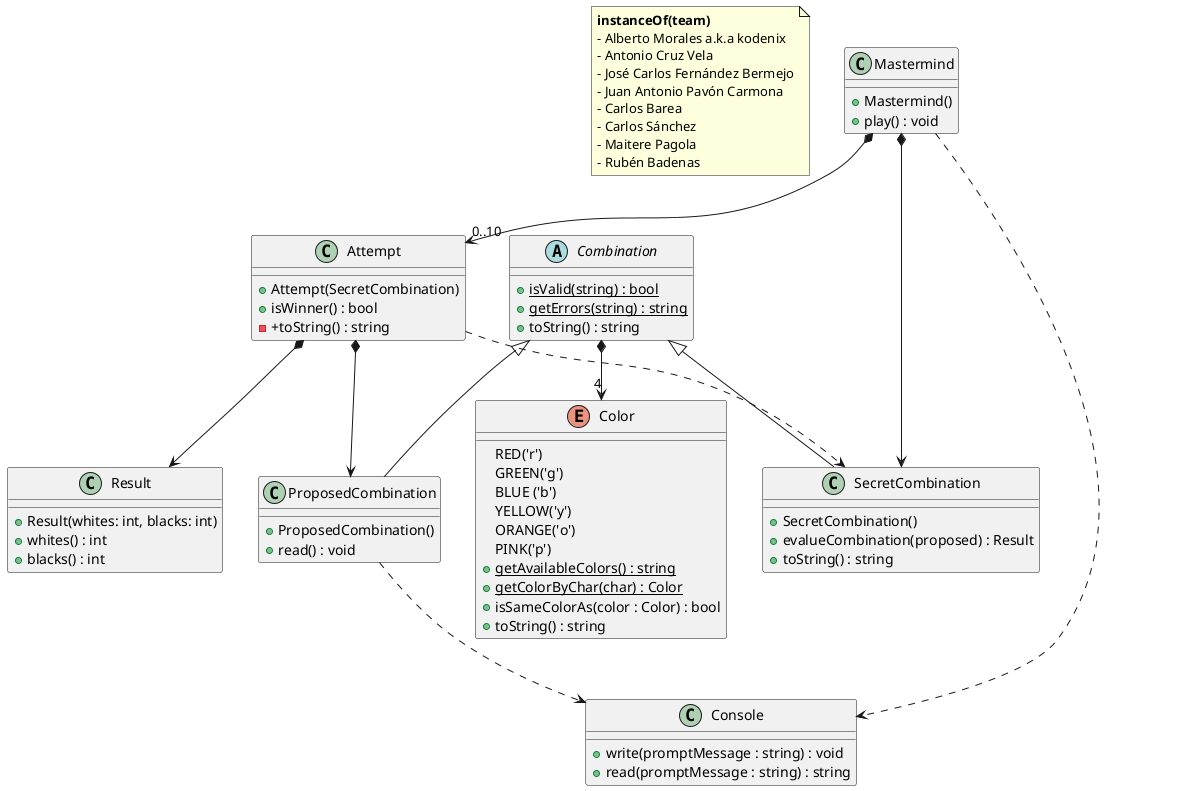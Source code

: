 @startuml Mastermind

note as N1
  <b>instanceOf(team)</b>
  - Alberto Morales a.k.a kodenix
  - Antonio Cruz Vela
  - José Carlos Fernández Bermejo
  - Juan Antonio Pavón Carmona
  - Carlos Barea
  - Carlos Sánchez
  - Maitere Pagola
  - Rubén Badenas
end note


class Mastermind {
    +Mastermind()
    +play() : void
}

class Attempt{
    +Attempt(SecretCombination)
    +isWinner() : bool
-   +toString() : string
}


class Result{
    +Result(whites: int, blacks: int)
    +whites() : int
    +blacks() : int
}

enum Color{
    RED('r')
    GREEN('g')
    BLUE ('b')
    YELLOW('y')
    ORANGE('o')
    PINK('p')
    +{static} getAvailableColors() : string
    +{static} getColorByChar(char) : Color
    +isSameColorAs(color : Color) : bool
    +toString() : string
}

abstract class Combination{
    +{static} isValid(string) : bool
    +{static} getErrors(string) : string
    +toString() : string
}

class SecretCombination{
    +SecretCombination()
    +evalueCombination(proposed) : Result
    +toString() : string
}

class ProposedCombination{
    +ProposedCombination()
    +read() : void
}

class Console{
    +write(promptMessage : string) : void
    +read(promptMessage : string) : string
}




Mastermind *--> "0..10" Attempt
Mastermind *--> SecretCombination

Combination ^-- SecretCombination
Combination ^-- ProposedCombination
Combination *--> "4" Color

Attempt ..> SecretCombination
Attempt *--> Result
Attempt *--> ProposedCombination

ProposedCombination ..> Console
Mastermind ..> Console
'Attempt ..> Console


@enduml